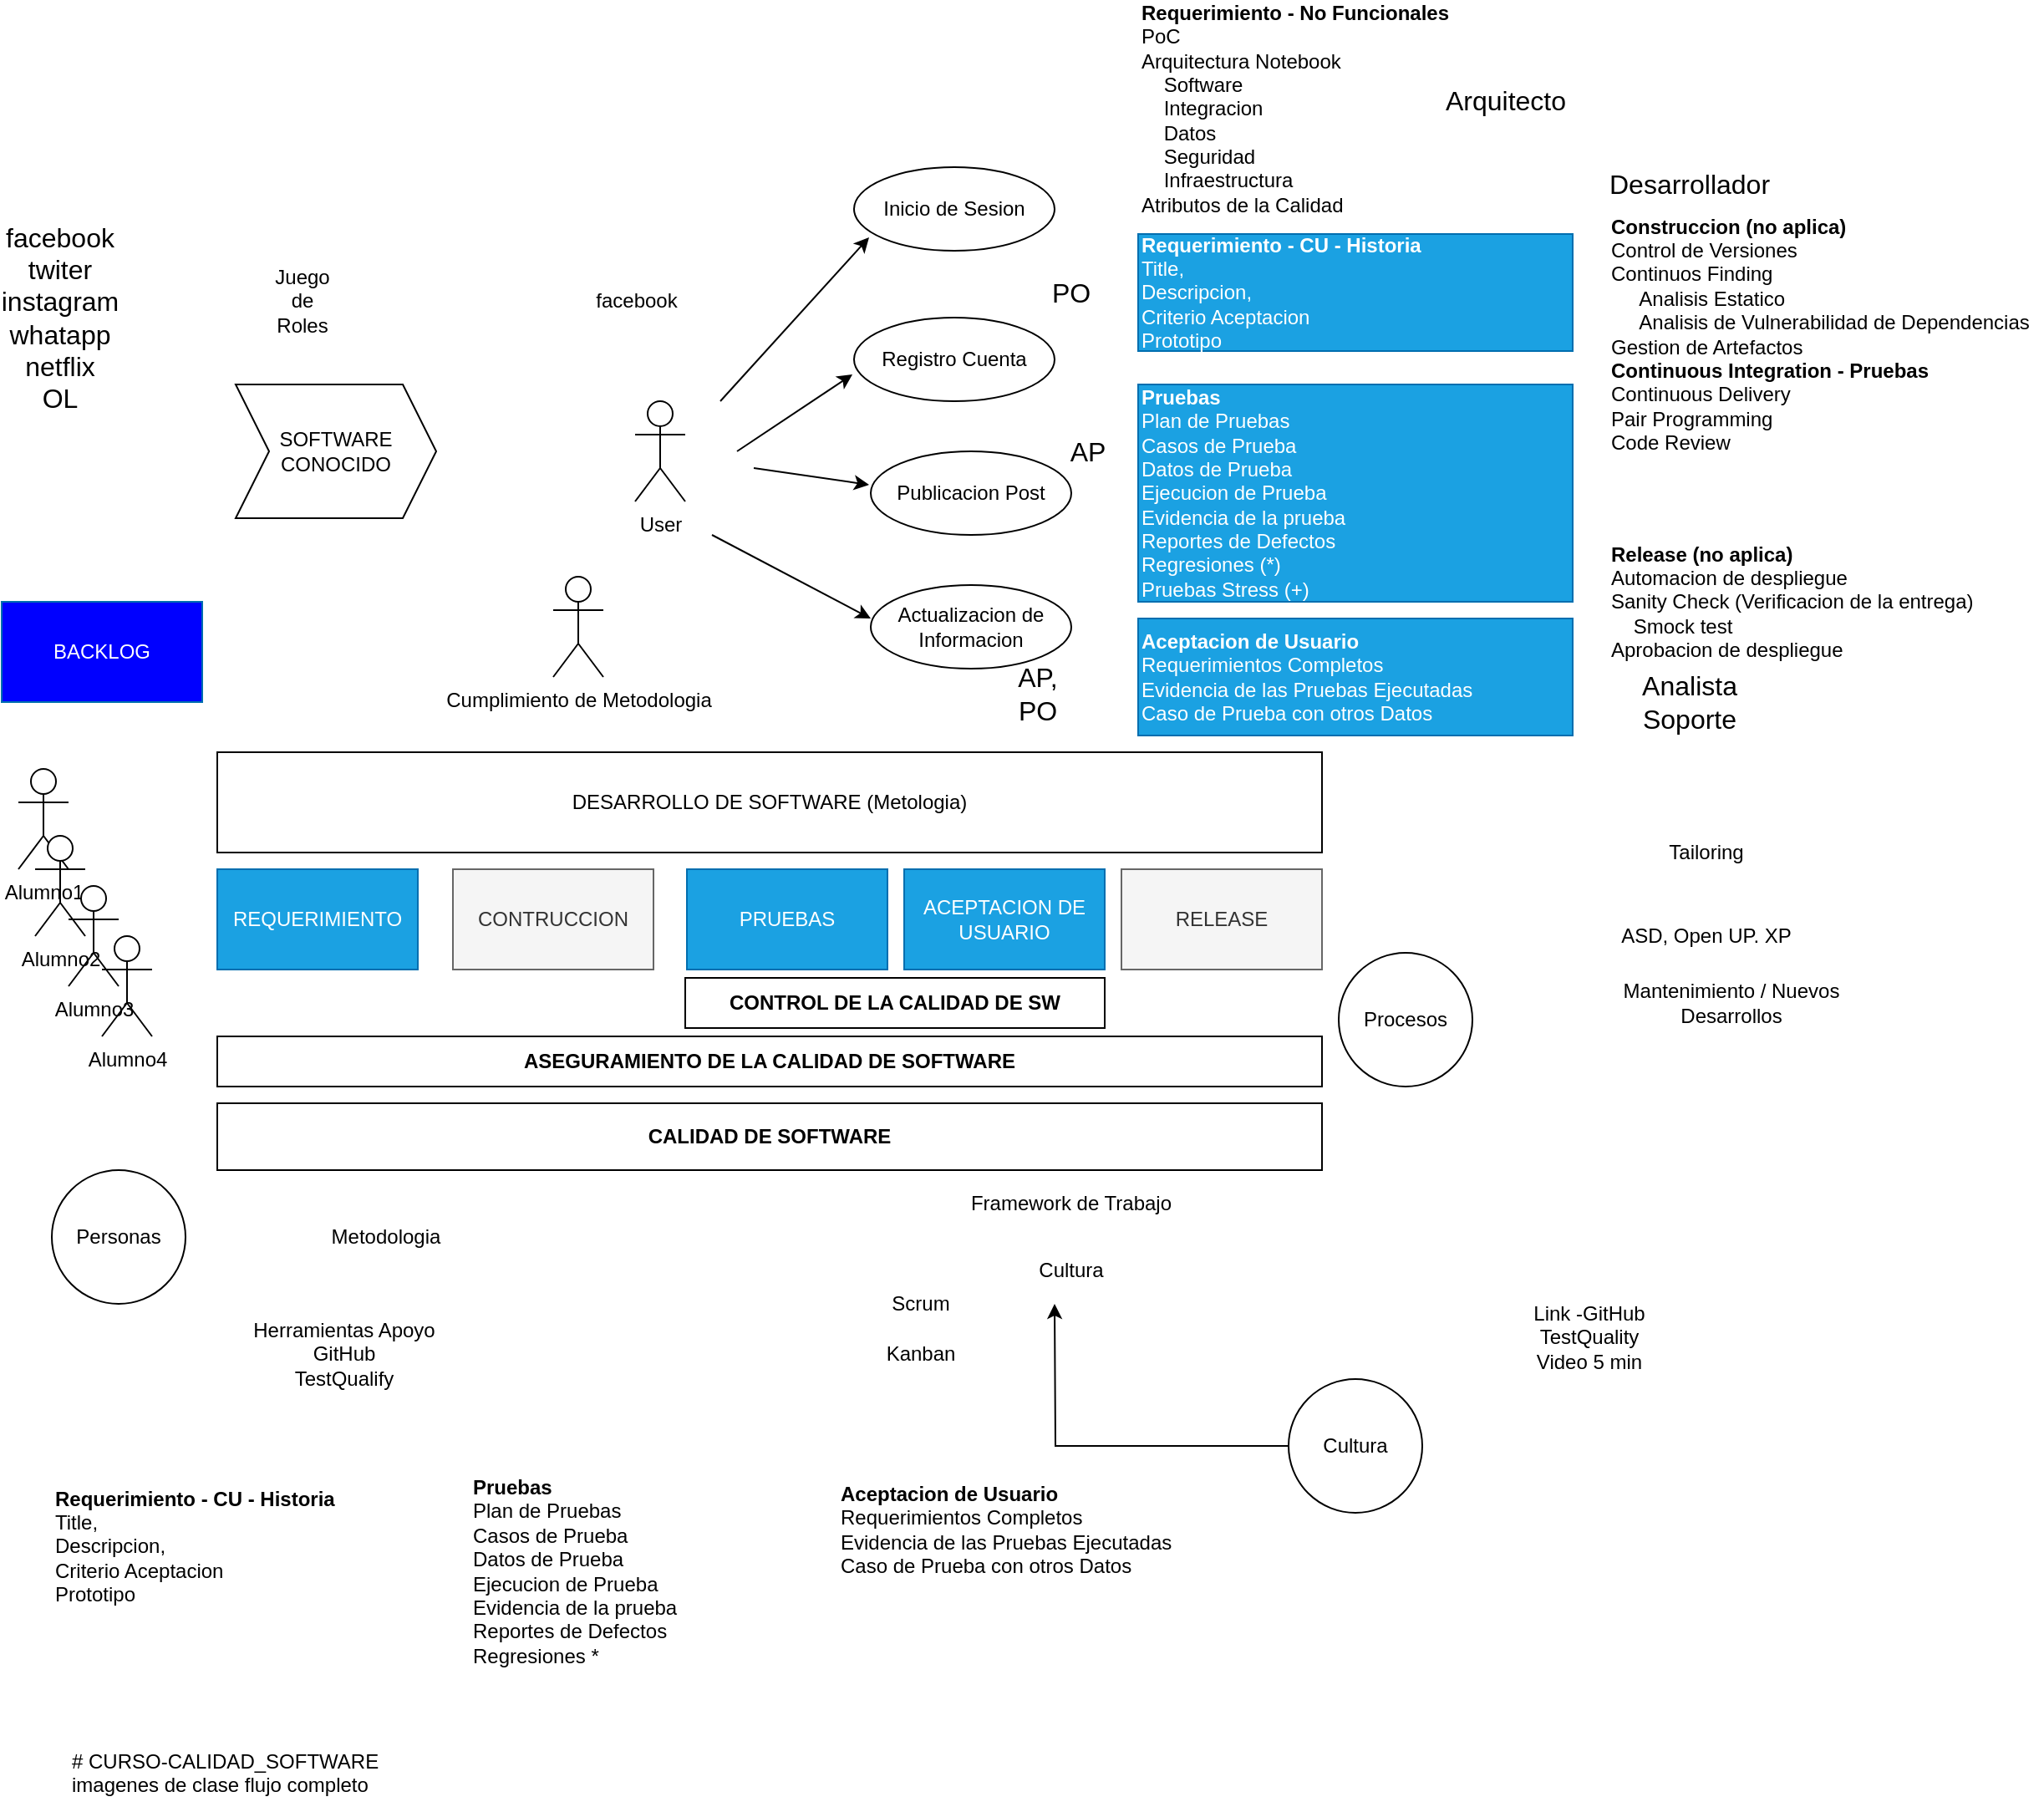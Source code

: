 <mxfile version="15.5.2" type="github"><diagram name="Trabajo" id="UWOGV0B00ydE_Q6Z-oXO"><mxGraphModel dx="1360" dy="2026" grid="1" gridSize="10" guides="1" tooltips="1" connect="1" arrows="1" fold="1" page="1" pageScale="1" pageWidth="827" pageHeight="1169" math="0" shadow="0"><root><mxCell id="hvG6prm0KF4i-WrfzY_n-0"/><mxCell id="hvG6prm0KF4i-WrfzY_n-1" parent="hvG6prm0KF4i-WrfzY_n-0"/><mxCell id="hvG6prm0KF4i-WrfzY_n-2" value="DESARROLLO DE SOFTWARE (Metologia)" style="rounded=0;whiteSpace=wrap;html=1;" parent="hvG6prm0KF4i-WrfzY_n-1" vertex="1"><mxGeometry x="149" y="130" width="661" height="60" as="geometry"/></mxCell><mxCell id="hvG6prm0KF4i-WrfzY_n-3" value="REQUERIMIENTO" style="rounded=0;whiteSpace=wrap;html=1;fillColor=#1ba1e2;strokeColor=#006EAF;fontColor=#ffffff;" parent="hvG6prm0KF4i-WrfzY_n-1" vertex="1"><mxGeometry x="149" y="200" width="120" height="60" as="geometry"/></mxCell><mxCell id="hvG6prm0KF4i-WrfzY_n-4" value="CONTRUCCION" style="rounded=0;whiteSpace=wrap;html=1;fillColor=#f5f5f5;strokeColor=#666666;fontColor=#333333;" parent="hvG6prm0KF4i-WrfzY_n-1" vertex="1"><mxGeometry x="290" y="200" width="120" height="60" as="geometry"/></mxCell><mxCell id="hvG6prm0KF4i-WrfzY_n-5" value="PRUEBAS" style="rounded=0;whiteSpace=wrap;html=1;fillColor=#1ba1e2;strokeColor=#006EAF;fontColor=#ffffff;" parent="hvG6prm0KF4i-WrfzY_n-1" vertex="1"><mxGeometry x="430" y="200" width="120" height="60" as="geometry"/></mxCell><mxCell id="hvG6prm0KF4i-WrfzY_n-6" value="ACEPTACION DE USUARIO" style="rounded=0;whiteSpace=wrap;html=1;fillColor=#1ba1e2;strokeColor=#006EAF;fontColor=#ffffff;" parent="hvG6prm0KF4i-WrfzY_n-1" vertex="1"><mxGeometry x="560" y="200" width="120" height="60" as="geometry"/></mxCell><mxCell id="hvG6prm0KF4i-WrfzY_n-7" value="RELEASE" style="rounded=0;whiteSpace=wrap;html=1;fillColor=#f5f5f5;strokeColor=#666666;fontColor=#333333;" parent="hvG6prm0KF4i-WrfzY_n-1" vertex="1"><mxGeometry x="690" y="200" width="120" height="60" as="geometry"/></mxCell><mxCell id="hvG6prm0KF4i-WrfzY_n-8" value="CALIDAD DE SOFTWARE" style="rounded=0;whiteSpace=wrap;html=1;fontStyle=1" parent="hvG6prm0KF4i-WrfzY_n-1" vertex="1"><mxGeometry x="149" y="340" width="661" height="40" as="geometry"/></mxCell><mxCell id="hvG6prm0KF4i-WrfzY_n-9" value="Alumno1" style="shape=umlActor;verticalLabelPosition=bottom;verticalAlign=top;html=1;outlineConnect=0;" parent="hvG6prm0KF4i-WrfzY_n-1" vertex="1"><mxGeometry x="30" y="140" width="30" height="60" as="geometry"/></mxCell><mxCell id="hvG6prm0KF4i-WrfzY_n-13" value="Alumno2" style="shape=umlActor;verticalLabelPosition=bottom;verticalAlign=top;html=1;outlineConnect=0;" parent="hvG6prm0KF4i-WrfzY_n-1" vertex="1"><mxGeometry x="40" y="180" width="30" height="60" as="geometry"/></mxCell><mxCell id="hvG6prm0KF4i-WrfzY_n-14" value="Alumno3" style="shape=umlActor;verticalLabelPosition=bottom;verticalAlign=top;html=1;outlineConnect=0;" parent="hvG6prm0KF4i-WrfzY_n-1" vertex="1"><mxGeometry x="60" y="210" width="30" height="60" as="geometry"/></mxCell><mxCell id="hvG6prm0KF4i-WrfzY_n-15" value="Alumno4" style="shape=umlActor;verticalLabelPosition=bottom;verticalAlign=top;html=1;outlineConnect=0;" parent="hvG6prm0KF4i-WrfzY_n-1" vertex="1"><mxGeometry x="80" y="240" width="30" height="60" as="geometry"/></mxCell><mxCell id="hvG6prm0KF4i-WrfzY_n-16" value="SOFTWARE&lt;br&gt;CONOCIDO" style="shape=step;perimeter=stepPerimeter;whiteSpace=wrap;html=1;fixedSize=1;" parent="hvG6prm0KF4i-WrfzY_n-1" vertex="1"><mxGeometry x="160" y="-90" width="120" height="80" as="geometry"/></mxCell><mxCell id="hvG6prm0KF4i-WrfzY_n-17" value="User" style="shape=umlActor;verticalLabelPosition=bottom;verticalAlign=top;html=1;outlineConnect=0;" parent="hvG6prm0KF4i-WrfzY_n-1" vertex="1"><mxGeometry x="399" y="-80" width="30" height="60" as="geometry"/></mxCell><mxCell id="hvG6prm0KF4i-WrfzY_n-18" value="Registro Cuenta" style="ellipse;whiteSpace=wrap;html=1;" parent="hvG6prm0KF4i-WrfzY_n-1" vertex="1"><mxGeometry x="530" y="-130" width="120" height="50" as="geometry"/></mxCell><mxCell id="hvG6prm0KF4i-WrfzY_n-20" value="" style="endArrow=classic;html=1;entryX=-0.008;entryY=0.68;entryDx=0;entryDy=0;entryPerimeter=0;" parent="hvG6prm0KF4i-WrfzY_n-1" target="hvG6prm0KF4i-WrfzY_n-18" edge="1"><mxGeometry width="50" height="50" relative="1" as="geometry"><mxPoint x="460" y="-50" as="sourcePoint"/><mxPoint x="510" y="-100" as="targetPoint"/></mxGeometry></mxCell><mxCell id="hvG6prm0KF4i-WrfzY_n-21" value="Publicacion Post" style="ellipse;whiteSpace=wrap;html=1;" parent="hvG6prm0KF4i-WrfzY_n-1" vertex="1"><mxGeometry x="540" y="-50" width="120" height="50" as="geometry"/></mxCell><mxCell id="hvG6prm0KF4i-WrfzY_n-22" value="" style="endArrow=classic;html=1;" parent="hvG6prm0KF4i-WrfzY_n-1" edge="1"><mxGeometry width="50" height="50" relative="1" as="geometry"><mxPoint x="470" y="-40" as="sourcePoint"/><mxPoint x="539" y="-30" as="targetPoint"/></mxGeometry></mxCell><mxCell id="hvG6prm0KF4i-WrfzY_n-23" value="Actualizacion de Informacion" style="ellipse;whiteSpace=wrap;html=1;" parent="hvG6prm0KF4i-WrfzY_n-1" vertex="1"><mxGeometry x="540" y="30" width="120" height="50" as="geometry"/></mxCell><mxCell id="hvG6prm0KF4i-WrfzY_n-24" value="" style="endArrow=classic;html=1;" parent="hvG6prm0KF4i-WrfzY_n-1" edge="1"><mxGeometry width="50" height="50" relative="1" as="geometry"><mxPoint x="445" as="sourcePoint"/><mxPoint x="540" y="50" as="targetPoint"/></mxGeometry></mxCell><mxCell id="hvG6prm0KF4i-WrfzY_n-25" value="&lt;b&gt;Requerimiento - CU - Historia&lt;/b&gt;&lt;br&gt;Title, &lt;br&gt;Descripcion, &lt;br&gt;Criterio Aceptacion&lt;br&gt;Prototipo" style="text;html=1;strokeColor=#006EAF;fillColor=#1ba1e2;align=left;verticalAlign=middle;whiteSpace=wrap;rounded=0;fontColor=#ffffff;" parent="hvG6prm0KF4i-WrfzY_n-1" vertex="1"><mxGeometry x="700" y="-180" width="260" height="70" as="geometry"/></mxCell><mxCell id="hvG6prm0KF4i-WrfzY_n-26" value="&lt;b&gt;Pruebas&lt;/b&gt;&lt;br&gt;Plan de Pruebas&lt;br&gt;Casos de Prueba&lt;br&gt;Datos de Prueba&lt;br&gt;Ejecucion de Prueba&lt;br&gt;Evidencia de la prueba&lt;br&gt;Reportes de Defectos&lt;br&gt;Regresiones (*)&lt;br&gt;Pruebas Stress (+)" style="text;html=1;strokeColor=#006EAF;fillColor=#1ba1e2;align=left;verticalAlign=middle;whiteSpace=wrap;rounded=0;fontColor=#ffffff;" parent="hvG6prm0KF4i-WrfzY_n-1" vertex="1"><mxGeometry x="700" y="-90" width="260" height="130" as="geometry"/></mxCell><mxCell id="AZwwhFRlbCLhyyxouV8B-0" value="&lt;b&gt;Aceptacion de Usuario&lt;/b&gt;&lt;br&gt;Requerimientos Completos&lt;br&gt;Evidencia de las Pruebas Ejecutadas&lt;br&gt;Caso de Prueba con otros Datos" style="text;html=1;strokeColor=#006EAF;fillColor=#1ba1e2;align=left;verticalAlign=middle;whiteSpace=wrap;rounded=0;fontColor=#ffffff;" parent="hvG6prm0KF4i-WrfzY_n-1" vertex="1"><mxGeometry x="700" y="50" width="260" height="70" as="geometry"/></mxCell><mxCell id="AZwwhFRlbCLhyyxouV8B-1" value="&lt;b&gt;Construccion (no aplica)&lt;/b&gt;&lt;br&gt;Control de Versiones&lt;br&gt;Continuos Finding &lt;br&gt;&amp;nbsp; &amp;nbsp; &amp;nbsp;Analisis Estatico&lt;br&gt;&amp;nbsp; &amp;nbsp; &amp;nbsp;Analisis de Vulnerabilidad de Dependencias&lt;br&gt;Gestion de Artefactos&lt;br&gt;&lt;b&gt;Continuous Integration - Pruebas&lt;br&gt;&lt;/b&gt;Continuous Delivery&lt;br&gt;Pair Programming&lt;br&gt;Code Review" style="text;html=1;strokeColor=none;fillColor=none;align=left;verticalAlign=middle;whiteSpace=wrap;rounded=0;" parent="hvG6prm0KF4i-WrfzY_n-1" vertex="1"><mxGeometry x="981" y="-210" width="260" height="180" as="geometry"/></mxCell><mxCell id="AZwwhFRlbCLhyyxouV8B-2" value="&lt;b&gt;Release (no aplica)&lt;/b&gt;&lt;br&gt;Automacion de despliegue&lt;br&gt;Sanity Check (Verificacion de la entrega)&lt;br&gt;&amp;nbsp; &amp;nbsp; Smock test&lt;br&gt;Aprobacion de despliegue" style="text;html=1;strokeColor=none;fillColor=none;align=left;verticalAlign=middle;whiteSpace=wrap;rounded=0;" parent="hvG6prm0KF4i-WrfzY_n-1" vertex="1"><mxGeometry x="981" y="-50" width="260" height="180" as="geometry"/></mxCell><mxCell id="AZwwhFRlbCLhyyxouV8B-3" value="Framework de Trabajo" style="text;html=1;strokeColor=none;fillColor=none;align=center;verticalAlign=middle;whiteSpace=wrap;rounded=0;" parent="hvG6prm0KF4i-WrfzY_n-1" vertex="1"><mxGeometry x="550" y="390" width="220" height="20" as="geometry"/></mxCell><mxCell id="AZwwhFRlbCLhyyxouV8B-4" value="Metodologia" style="text;html=1;strokeColor=none;fillColor=none;align=center;verticalAlign=middle;whiteSpace=wrap;rounded=0;" parent="hvG6prm0KF4i-WrfzY_n-1" vertex="1"><mxGeometry x="140" y="410" width="220" height="20" as="geometry"/></mxCell><mxCell id="AZwwhFRlbCLhyyxouV8B-5" value="Cultura" style="text;html=1;strokeColor=none;fillColor=none;align=center;verticalAlign=middle;whiteSpace=wrap;rounded=0;" parent="hvG6prm0KF4i-WrfzY_n-1" vertex="1"><mxGeometry x="550" y="430" width="220" height="20" as="geometry"/></mxCell><mxCell id="AZwwhFRlbCLhyyxouV8B-7" value="Personas" style="ellipse;whiteSpace=wrap;html=1;aspect=fixed;align=center;" parent="hvG6prm0KF4i-WrfzY_n-1" vertex="1"><mxGeometry x="50" y="380" width="80" height="80" as="geometry"/></mxCell><mxCell id="AZwwhFRlbCLhyyxouV8B-8" value="Procesos" style="ellipse;whiteSpace=wrap;html=1;aspect=fixed;align=center;" parent="hvG6prm0KF4i-WrfzY_n-1" vertex="1"><mxGeometry x="820" y="250" width="80" height="80" as="geometry"/></mxCell><mxCell id="hY_SJAHXymJ64LURSgoV-5" style="edgeStyle=orthogonalEdgeStyle;rounded=0;orthogonalLoop=1;jettySize=auto;html=1;" parent="hvG6prm0KF4i-WrfzY_n-1" source="AZwwhFRlbCLhyyxouV8B-9" edge="1"><mxGeometry relative="1" as="geometry"><mxPoint x="650" y="460" as="targetPoint"/></mxGeometry></mxCell><mxCell id="AZwwhFRlbCLhyyxouV8B-9" value="Cultura" style="ellipse;whiteSpace=wrap;html=1;aspect=fixed;align=center;" parent="hvG6prm0KF4i-WrfzY_n-1" vertex="1"><mxGeometry x="790" y="505" width="80" height="80" as="geometry"/></mxCell><mxCell id="AZwwhFRlbCLhyyxouV8B-10" value="Tailoring" style="text;html=1;strokeColor=none;fillColor=none;align=center;verticalAlign=middle;whiteSpace=wrap;rounded=0;" parent="hvG6prm0KF4i-WrfzY_n-1" vertex="1"><mxGeometry x="1020" y="180" width="40" height="20" as="geometry"/></mxCell><mxCell id="AZwwhFRlbCLhyyxouV8B-11" value="ASD, Open UP. XP" style="text;html=1;strokeColor=none;fillColor=none;align=center;verticalAlign=middle;whiteSpace=wrap;rounded=0;" parent="hvG6prm0KF4i-WrfzY_n-1" vertex="1"><mxGeometry x="985" y="230" width="110" height="20" as="geometry"/></mxCell><mxCell id="AZwwhFRlbCLhyyxouV8B-12" value="Mantenimiento / Nuevos Desarrollos" style="text;html=1;strokeColor=none;fillColor=none;align=center;verticalAlign=middle;whiteSpace=wrap;rounded=0;" parent="hvG6prm0KF4i-WrfzY_n-1" vertex="1"><mxGeometry x="980" y="270" width="150" height="20" as="geometry"/></mxCell><mxCell id="AZwwhFRlbCLhyyxouV8B-13" value="Juego de Roles" style="text;html=1;strokeColor=none;fillColor=none;align=center;verticalAlign=middle;whiteSpace=wrap;rounded=0;" parent="hvG6prm0KF4i-WrfzY_n-1" vertex="1"><mxGeometry x="180" y="-150" width="40" height="20" as="geometry"/></mxCell><mxCell id="AZwwhFRlbCLhyyxouV8B-14" value="Cumplimiento de Metodologia" style="shape=umlActor;verticalLabelPosition=bottom;verticalAlign=top;html=1;outlineConnect=0;" parent="hvG6prm0KF4i-WrfzY_n-1" vertex="1"><mxGeometry x="350" y="25" width="30" height="60" as="geometry"/></mxCell><mxCell id="AZwwhFRlbCLhyyxouV8B-15" value="&lt;b&gt;Requerimiento - No Funcionales&lt;/b&gt;&lt;br&gt;PoC&lt;br&gt;Arquitectura Notebook&lt;br&gt;&amp;nbsp; &amp;nbsp; Software&lt;br&gt;&amp;nbsp; &amp;nbsp; Integracion&lt;br&gt;&amp;nbsp; &amp;nbsp; Datos&lt;br&gt;&amp;nbsp; &amp;nbsp; Seguridad&lt;br&gt;&amp;nbsp; &amp;nbsp; Infraestructura&lt;br&gt;Atributos de la Calidad" style="text;html=1;strokeColor=none;fillColor=none;align=left;verticalAlign=middle;whiteSpace=wrap;rounded=0;" parent="hvG6prm0KF4i-WrfzY_n-1" vertex="1"><mxGeometry x="700" y="-290" width="260" height="70" as="geometry"/></mxCell><mxCell id="AZwwhFRlbCLhyyxouV8B-16" value="Herramientas Apoyo&lt;br&gt;GitHub&lt;br&gt;TestQualify" style="text;html=1;strokeColor=none;fillColor=none;align=center;verticalAlign=middle;whiteSpace=wrap;rounded=0;" parent="hvG6prm0KF4i-WrfzY_n-1" vertex="1"><mxGeometry x="160" y="480" width="130" height="20" as="geometry"/></mxCell><mxCell id="AZwwhFRlbCLhyyxouV8B-17" value="&lt;b&gt;Requerimiento - CU - Historia&lt;/b&gt;&lt;br&gt;Title, &lt;br&gt;Descripcion, &lt;br&gt;Criterio Aceptacion&lt;br&gt;Prototipo" style="text;html=1;strokeColor=none;fillColor=none;align=left;verticalAlign=middle;whiteSpace=wrap;rounded=0;" parent="hvG6prm0KF4i-WrfzY_n-1" vertex="1"><mxGeometry x="50" y="570" width="260" height="70" as="geometry"/></mxCell><mxCell id="AZwwhFRlbCLhyyxouV8B-18" value="&lt;b&gt;Pruebas&lt;/b&gt;&lt;br&gt;Plan de Pruebas&lt;br&gt;Casos de Prueba&lt;br&gt;Datos de Prueba&lt;br&gt;Ejecucion de Prueba&lt;br&gt;Evidencia de la prueba&lt;br&gt;Reportes de Defectos&lt;br&gt;Regresiones *" style="text;html=1;strokeColor=none;fillColor=none;align=left;verticalAlign=middle;whiteSpace=wrap;rounded=0;" parent="hvG6prm0KF4i-WrfzY_n-1" vertex="1"><mxGeometry x="300" y="585" width="260" height="70" as="geometry"/></mxCell><mxCell id="AZwwhFRlbCLhyyxouV8B-19" value="&lt;b&gt;Aceptacion de Usuario&lt;/b&gt;&lt;br&gt;Requerimientos Completos&lt;br&gt;Evidencia de las Pruebas Ejecutadas&lt;br&gt;Caso de Prueba con otros Datos" style="text;html=1;strokeColor=none;fillColor=none;align=left;verticalAlign=middle;whiteSpace=wrap;rounded=0;" parent="hvG6prm0KF4i-WrfzY_n-1" vertex="1"><mxGeometry x="520" y="560" width="260" height="70" as="geometry"/></mxCell><mxCell id="AZwwhFRlbCLhyyxouV8B-20" value="Link -GitHub&lt;br&gt;TestQuality&lt;br&gt;Video 5 min" style="text;html=1;strokeColor=none;fillColor=none;align=center;verticalAlign=middle;whiteSpace=wrap;rounded=0;" parent="hvG6prm0KF4i-WrfzY_n-1" vertex="1"><mxGeometry x="860" y="450" width="220" height="60" as="geometry"/></mxCell><mxCell id="l0aRniF_SojNRtui-lZd-0" value="BACKLOG" style="rounded=0;whiteSpace=wrap;html=1;fillColor=#0000FF;strokeColor=#006EAF;fontColor=#ffffff;" parent="hvG6prm0KF4i-WrfzY_n-1" vertex="1"><mxGeometry x="20" y="40" width="120" height="60" as="geometry"/></mxCell><mxCell id="hY_SJAHXymJ64LURSgoV-0" value="ASEGURAMIENTO DE LA CALIDAD DE SOFTWARE" style="rounded=0;whiteSpace=wrap;html=1;fontStyle=1" parent="hvG6prm0KF4i-WrfzY_n-1" vertex="1"><mxGeometry x="149" y="300" width="661" height="30" as="geometry"/></mxCell><mxCell id="hY_SJAHXymJ64LURSgoV-1" value="CONTROL DE LA CALIDAD DE SW" style="rounded=0;whiteSpace=wrap;html=1;fontStyle=1" parent="hvG6prm0KF4i-WrfzY_n-1" vertex="1"><mxGeometry x="429" y="265" width="251" height="30" as="geometry"/></mxCell><mxCell id="hY_SJAHXymJ64LURSgoV-2" value="facebook" style="text;html=1;strokeColor=none;fillColor=none;align=center;verticalAlign=middle;whiteSpace=wrap;rounded=0;" parent="hvG6prm0KF4i-WrfzY_n-1" vertex="1"><mxGeometry x="380" y="-150" width="40" height="20" as="geometry"/></mxCell><mxCell id="hY_SJAHXymJ64LURSgoV-3" value="Inicio de Sesion" style="ellipse;whiteSpace=wrap;html=1;" parent="hvG6prm0KF4i-WrfzY_n-1" vertex="1"><mxGeometry x="530" y="-220" width="120" height="50" as="geometry"/></mxCell><mxCell id="hY_SJAHXymJ64LURSgoV-4" value="" style="endArrow=classic;html=1;entryX=0.075;entryY=0.84;entryDx=0;entryDy=0;entryPerimeter=0;" parent="hvG6prm0KF4i-WrfzY_n-1" target="hY_SJAHXymJ64LURSgoV-3" edge="1"><mxGeometry width="50" height="50" relative="1" as="geometry"><mxPoint x="450" y="-80" as="sourcePoint"/><mxPoint x="539.04" y="-86" as="targetPoint"/></mxGeometry></mxCell><mxCell id="hY_SJAHXymJ64LURSgoV-6" value="Scrum" style="text;html=1;strokeColor=none;fillColor=none;align=center;verticalAlign=middle;whiteSpace=wrap;rounded=0;" parent="hvG6prm0KF4i-WrfzY_n-1" vertex="1"><mxGeometry x="550" y="450" width="40" height="20" as="geometry"/></mxCell><mxCell id="hY_SJAHXymJ64LURSgoV-7" value="Kanban" style="text;html=1;strokeColor=none;fillColor=none;align=center;verticalAlign=middle;whiteSpace=wrap;rounded=0;" parent="hvG6prm0KF4i-WrfzY_n-1" vertex="1"><mxGeometry x="550" y="480" width="40" height="20" as="geometry"/></mxCell><mxCell id="5K2OZlKyplxpsqqlGnbp-0" value="facebook&lt;br&gt;twiter&lt;br&gt;instagram&lt;br&gt;whatapp&lt;br&gt;netflix&lt;br&gt;OL" style="text;html=1;strokeColor=none;fillColor=none;align=center;verticalAlign=middle;whiteSpace=wrap;rounded=0;fontSize=16;" parent="hvG6prm0KF4i-WrfzY_n-1" vertex="1"><mxGeometry x="35" y="-140" width="40" height="20" as="geometry"/></mxCell><mxCell id="5K2OZlKyplxpsqqlGnbp-1" value="Arquitecto" style="text;html=1;strokeColor=none;fillColor=none;align=center;verticalAlign=middle;whiteSpace=wrap;rounded=0;fontSize=16;" parent="hvG6prm0KF4i-WrfzY_n-1" vertex="1"><mxGeometry x="900" y="-270" width="40" height="20" as="geometry"/></mxCell><mxCell id="5K2OZlKyplxpsqqlGnbp-2" value="PO" style="text;html=1;strokeColor=none;fillColor=none;align=center;verticalAlign=middle;whiteSpace=wrap;rounded=0;fontSize=16;" parent="hvG6prm0KF4i-WrfzY_n-1" vertex="1"><mxGeometry x="640" y="-155" width="40" height="20" as="geometry"/></mxCell><mxCell id="5K2OZlKyplxpsqqlGnbp-3" value="Desarrollador" style="text;html=1;strokeColor=none;fillColor=none;align=center;verticalAlign=middle;whiteSpace=wrap;rounded=0;fontSize=16;" parent="hvG6prm0KF4i-WrfzY_n-1" vertex="1"><mxGeometry x="1010" y="-220" width="40" height="20" as="geometry"/></mxCell><mxCell id="5K2OZlKyplxpsqqlGnbp-4" value="AP" style="text;html=1;strokeColor=none;fillColor=none;align=center;verticalAlign=middle;whiteSpace=wrap;rounded=0;fontSize=16;" parent="hvG6prm0KF4i-WrfzY_n-1" vertex="1"><mxGeometry x="650" y="-60" width="40" height="20" as="geometry"/></mxCell><mxCell id="5K2OZlKyplxpsqqlGnbp-6" value="AP, PO" style="text;html=1;strokeColor=none;fillColor=none;align=center;verticalAlign=middle;whiteSpace=wrap;rounded=0;fontSize=16;" parent="hvG6prm0KF4i-WrfzY_n-1" vertex="1"><mxGeometry x="620" y="85" width="40" height="20" as="geometry"/></mxCell><mxCell id="5K2OZlKyplxpsqqlGnbp-7" value="Analista Soporte" style="text;html=1;strokeColor=none;fillColor=none;align=center;verticalAlign=middle;whiteSpace=wrap;rounded=0;fontSize=16;" parent="hvG6prm0KF4i-WrfzY_n-1" vertex="1"><mxGeometry x="1010" y="90" width="40" height="20" as="geometry"/></mxCell><mxCell id="U0Kz8lBgNl6ZBCOaiBht-0" value="# CURSO-CALIDAD_SOFTWARE&#10;imagenes de clase flujo completo" style="text;whiteSpace=wrap;html=1;" parent="hvG6prm0KF4i-WrfzY_n-1" vertex="1"><mxGeometry x="60" y="720" width="210" height="40" as="geometry"/></mxCell></root></mxGraphModel></diagram></mxfile>